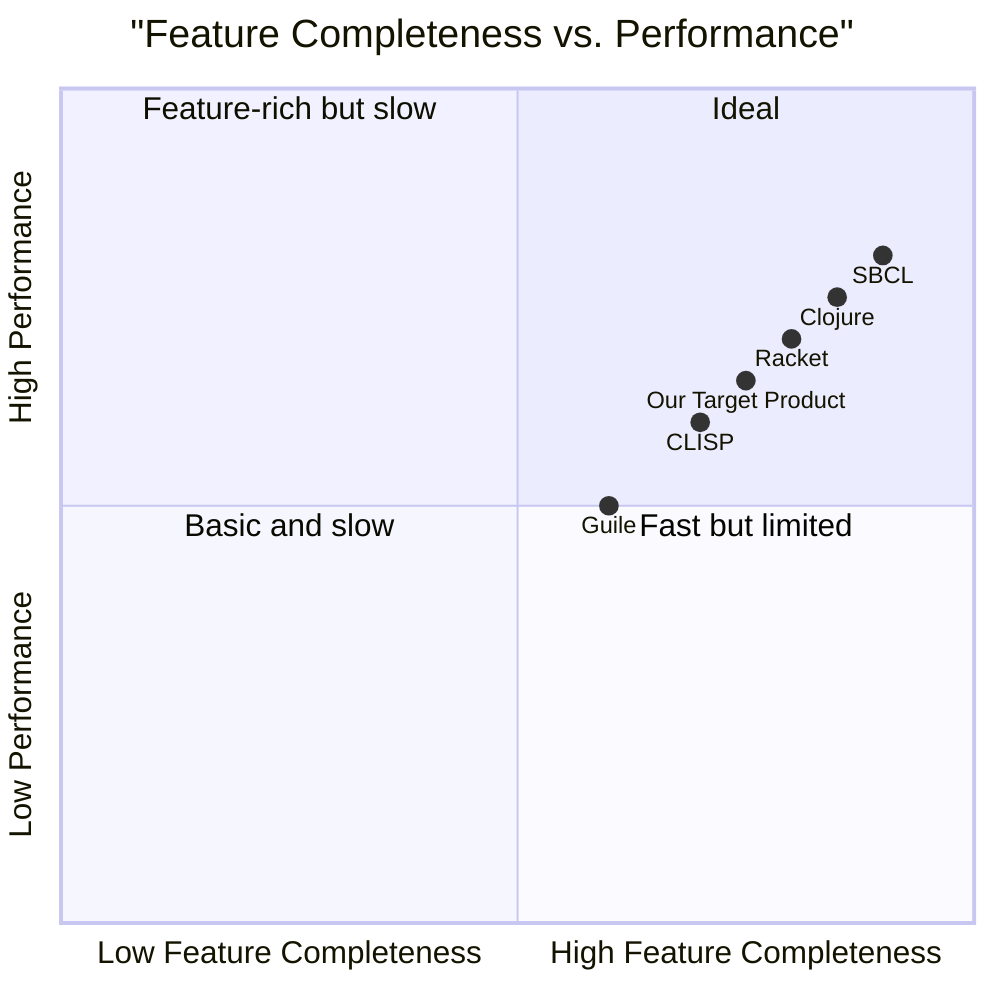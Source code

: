 quadrantChart
    title "Feature Completeness vs. Performance"
    x-axis "Low Feature Completeness" --> "High Feature Completeness"
    y-axis "Low Performance" --> "High Performance"
    quadrant-1 "Ideal"
    quadrant-2 "Feature-rich but slow"
    quadrant-3 "Basic and slow"
    quadrant-4 "Fast but limited"
    "CLISP": [0.7, 0.6]
    "SBCL": [0.9, 0.8]
    "Racket": [0.8, 0.7]
    "Clojure": [0.85, 0.75]
    "Guile": [0.6, 0.5]
    "Our Target Product": [0.75, 0.65]